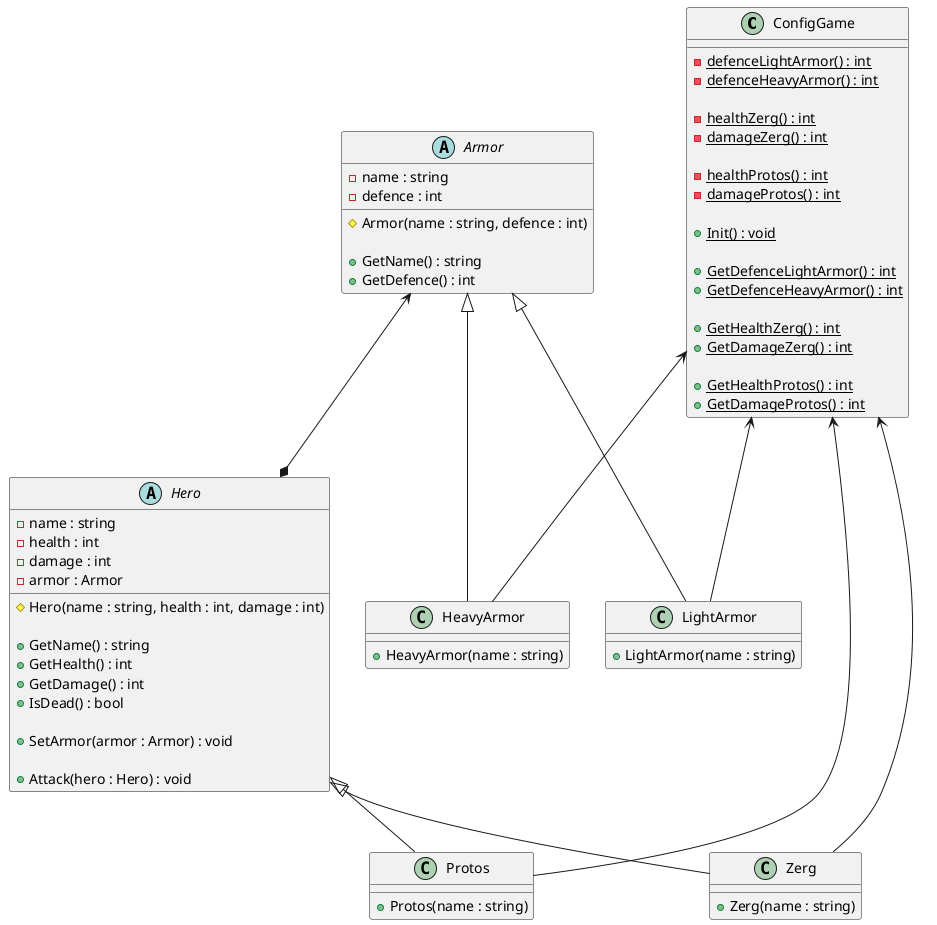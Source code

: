 @startuml

class ConfigGame{
- {static} defenceLightArmor() : int
- {static} defenceHeavyArmor() : int

- {static} healthZerg() : int
- {static} damageZerg() : int

- {static} healthProtos() : int
- {static} damageProtos() : int

+ {static} Init() : void

+ {static} GetDefenceLightArmor() : int
+ {static} GetDefenceHeavyArmor() : int

+ {static} GetHealthZerg() : int
+ {static} GetDamageZerg() : int

+ {static} GetHealthProtos() : int
+ {static} GetDamageProtos() : int

}

abstract class Armor {
- name : string
- defence : int

# Armor(name : string, defence : int)

+ GetName() : string
+ GetDefence() : int
}
ConfigGame <-- LightArmor
Armor <|-- LightArmor
class LightArmor{
+ LightArmor(name : string)
}
ConfigGame <-- HeavyArmor
Armor <|-- HeavyArmor
class HeavyArmor{
+ HeavyArmor(name : string)
}

Armor <--* Hero
abstract class Hero {
- name : string
- health : int
- damage : int
- armor : Armor

# Hero(name : string, health : int, damage : int)

+ GetName() : string
+ GetHealth() : int
+ GetDamage() : int
+ IsDead() : bool

+ SetArmor(armor : Armor) : void

+ Attack(hero : Hero) : void
}

ConfigGame <--Zerg
Hero <|-- Zerg
class Zerg {
+ Zerg(name : string)
}

ConfigGame <--Protos
Hero <|-- Protos
class Protos {
+Protos(name : string)
}


@enduml